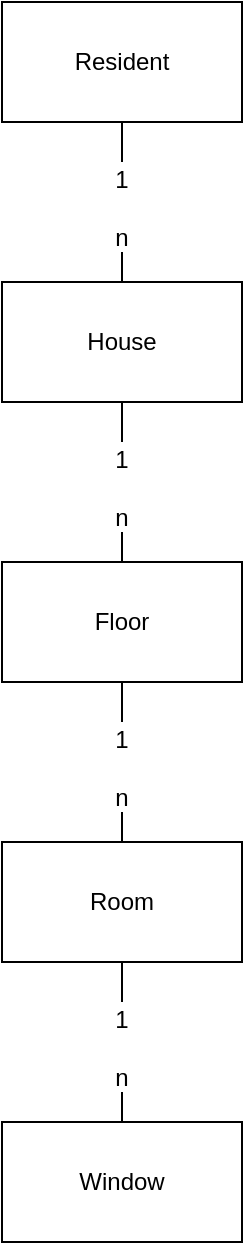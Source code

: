 <mxfile version="26.1.1">
  <diagram id="C5RBs43oDa-KdzZeNtuy" name="Page-1">
    <mxGraphModel dx="1518" dy="731" grid="1" gridSize="10" guides="1" tooltips="1" connect="1" arrows="1" fold="1" page="1" pageScale="1" pageWidth="827" pageHeight="1169" math="0" shadow="0">
      <root>
        <mxCell id="WIyWlLk6GJQsqaUBKTNV-0" />
        <mxCell id="WIyWlLk6GJQsqaUBKTNV-1" parent="WIyWlLk6GJQsqaUBKTNV-0" />
        <mxCell id="LwUNckqSy1s6xYeCsNJz-4" value="House" style="rounded=0;whiteSpace=wrap;html=1;" parent="WIyWlLk6GJQsqaUBKTNV-1" vertex="1">
          <mxGeometry x="354" y="415" width="120" height="60" as="geometry" />
        </mxCell>
        <mxCell id="LwUNckqSy1s6xYeCsNJz-5" value="Floor" style="rounded=0;whiteSpace=wrap;html=1;" parent="WIyWlLk6GJQsqaUBKTNV-1" vertex="1">
          <mxGeometry x="354" y="555" width="120" height="60" as="geometry" />
        </mxCell>
        <mxCell id="LwUNckqSy1s6xYeCsNJz-6" value="Room" style="rounded=0;whiteSpace=wrap;html=1;" parent="WIyWlLk6GJQsqaUBKTNV-1" vertex="1">
          <mxGeometry x="354" y="695" width="120" height="60" as="geometry" />
        </mxCell>
        <mxCell id="LwUNckqSy1s6xYeCsNJz-7" value="Resident" style="rounded=0;whiteSpace=wrap;html=1;" parent="WIyWlLk6GJQsqaUBKTNV-1" vertex="1">
          <mxGeometry x="354" y="275" width="120" height="60" as="geometry" />
        </mxCell>
        <mxCell id="LwUNckqSy1s6xYeCsNJz-8" value="" style="endArrow=none;html=1;rounded=0;entryX=0.5;entryY=1;entryDx=0;entryDy=0;exitX=0.5;exitY=0;exitDx=0;exitDy=0;" parent="WIyWlLk6GJQsqaUBKTNV-1" source="LwUNckqSy1s6xYeCsNJz-10" target="LwUNckqSy1s6xYeCsNJz-4" edge="1">
          <mxGeometry width="50" height="50" relative="1" as="geometry">
            <mxPoint x="274" y="585" as="sourcePoint" />
            <mxPoint x="324" y="535" as="targetPoint" />
          </mxGeometry>
        </mxCell>
        <mxCell id="LwUNckqSy1s6xYeCsNJz-9" value="" style="endArrow=none;html=1;rounded=0;entryX=0.5;entryY=1;entryDx=0;entryDy=0;exitX=0.5;exitY=0;exitDx=0;exitDy=0;" parent="WIyWlLk6GJQsqaUBKTNV-1" source="LwUNckqSy1s6xYeCsNJz-5" target="LwUNckqSy1s6xYeCsNJz-10" edge="1">
          <mxGeometry width="50" height="50" relative="1" as="geometry">
            <mxPoint x="414" y="555" as="sourcePoint" />
            <mxPoint x="414" y="475" as="targetPoint" />
          </mxGeometry>
        </mxCell>
        <mxCell id="LwUNckqSy1s6xYeCsNJz-10" value="1&lt;div&gt;&lt;br&gt;&lt;/div&gt;&lt;div&gt;n&lt;/div&gt;" style="text;html=1;align=center;verticalAlign=middle;whiteSpace=wrap;rounded=0;" parent="WIyWlLk6GJQsqaUBKTNV-1" vertex="1">
          <mxGeometry x="384" y="495" width="60" height="45" as="geometry" />
        </mxCell>
        <mxCell id="LwUNckqSy1s6xYeCsNJz-13" value="" style="endArrow=none;html=1;rounded=0;entryX=0.5;entryY=1;entryDx=0;entryDy=0;exitX=0.5;exitY=0;exitDx=0;exitDy=0;" parent="WIyWlLk6GJQsqaUBKTNV-1" source="LwUNckqSy1s6xYeCsNJz-15" target="LwUNckqSy1s6xYeCsNJz-5" edge="1">
          <mxGeometry width="50" height="50" relative="1" as="geometry">
            <mxPoint x="274" y="725" as="sourcePoint" />
            <mxPoint x="414" y="615" as="targetPoint" />
          </mxGeometry>
        </mxCell>
        <mxCell id="LwUNckqSy1s6xYeCsNJz-14" value="" style="endArrow=none;html=1;rounded=0;entryX=0.5;entryY=1;entryDx=0;entryDy=0;exitX=0.5;exitY=0;exitDx=0;exitDy=0;" parent="WIyWlLk6GJQsqaUBKTNV-1" source="LwUNckqSy1s6xYeCsNJz-6" target="LwUNckqSy1s6xYeCsNJz-15" edge="1">
          <mxGeometry width="50" height="50" relative="1" as="geometry">
            <mxPoint x="414" y="695" as="sourcePoint" />
            <mxPoint x="414" y="615" as="targetPoint" />
          </mxGeometry>
        </mxCell>
        <mxCell id="LwUNckqSy1s6xYeCsNJz-15" value="1&lt;div&gt;&lt;br&gt;&lt;/div&gt;&lt;div&gt;n&lt;/div&gt;" style="text;html=1;align=center;verticalAlign=middle;whiteSpace=wrap;rounded=0;" parent="WIyWlLk6GJQsqaUBKTNV-1" vertex="1">
          <mxGeometry x="384" y="635" width="60" height="45" as="geometry" />
        </mxCell>
        <mxCell id="LwUNckqSy1s6xYeCsNJz-17" value="" style="endArrow=none;html=1;rounded=0;entryX=0.5;entryY=0;entryDx=0;entryDy=0;exitX=0.5;exitY=1;exitDx=0;exitDy=0;" parent="WIyWlLk6GJQsqaUBKTNV-1" source="a-HbV8aHh69XMxvkLRT2-0" target="LwUNckqSy1s6xYeCsNJz-4" edge="1">
          <mxGeometry width="50" height="50" relative="1" as="geometry">
            <mxPoint x="444" y="375" as="sourcePoint" />
            <mxPoint x="434" y="335" as="targetPoint" />
          </mxGeometry>
        </mxCell>
        <mxCell id="LwUNckqSy1s6xYeCsNJz-22" value="Window" style="rounded=0;whiteSpace=wrap;html=1;" parent="WIyWlLk6GJQsqaUBKTNV-1" vertex="1">
          <mxGeometry x="354" y="835" width="120" height="60" as="geometry" />
        </mxCell>
        <mxCell id="LwUNckqSy1s6xYeCsNJz-23" value="" style="endArrow=none;html=1;rounded=0;exitX=0.5;exitY=0;exitDx=0;exitDy=0;entryX=0.5;entryY=1;entryDx=0;entryDy=0;" parent="WIyWlLk6GJQsqaUBKTNV-1" source="LwUNckqSy1s6xYeCsNJz-24" target="LwUNckqSy1s6xYeCsNJz-6" edge="1">
          <mxGeometry width="50" height="50" relative="1" as="geometry">
            <mxPoint x="364" y="805" as="sourcePoint" />
            <mxPoint x="414" y="755" as="targetPoint" />
          </mxGeometry>
        </mxCell>
        <mxCell id="LwUNckqSy1s6xYeCsNJz-25" value="" style="endArrow=none;html=1;rounded=0;exitX=0.5;exitY=0;exitDx=0;exitDy=0;entryX=0.5;entryY=1;entryDx=0;entryDy=0;" parent="WIyWlLk6GJQsqaUBKTNV-1" source="LwUNckqSy1s6xYeCsNJz-22" target="LwUNckqSy1s6xYeCsNJz-24" edge="1">
          <mxGeometry width="50" height="50" relative="1" as="geometry">
            <mxPoint x="414" y="835" as="sourcePoint" />
            <mxPoint x="414" y="755" as="targetPoint" />
          </mxGeometry>
        </mxCell>
        <mxCell id="LwUNckqSy1s6xYeCsNJz-24" value="1&lt;div&gt;&lt;br&gt;&lt;/div&gt;&lt;div&gt;n&lt;/div&gt;" style="text;html=1;align=center;verticalAlign=middle;whiteSpace=wrap;rounded=0;" parent="WIyWlLk6GJQsqaUBKTNV-1" vertex="1">
          <mxGeometry x="384" y="775" width="60" height="45" as="geometry" />
        </mxCell>
        <mxCell id="a-HbV8aHh69XMxvkLRT2-1" value="" style="endArrow=none;html=1;rounded=0;entryX=0.5;entryY=0;entryDx=0;entryDy=0;exitX=0.5;exitY=1;exitDx=0;exitDy=0;" edge="1" parent="WIyWlLk6GJQsqaUBKTNV-1" source="LwUNckqSy1s6xYeCsNJz-7" target="a-HbV8aHh69XMxvkLRT2-0">
          <mxGeometry width="50" height="50" relative="1" as="geometry">
            <mxPoint x="414" y="335" as="sourcePoint" />
            <mxPoint x="414" y="415" as="targetPoint" />
          </mxGeometry>
        </mxCell>
        <mxCell id="a-HbV8aHh69XMxvkLRT2-0" value="1&lt;div&gt;&lt;br&gt;&lt;/div&gt;&lt;div&gt;n&lt;/div&gt;" style="text;html=1;align=center;verticalAlign=middle;whiteSpace=wrap;rounded=0;" vertex="1" parent="WIyWlLk6GJQsqaUBKTNV-1">
          <mxGeometry x="384" y="355" width="60" height="45" as="geometry" />
        </mxCell>
      </root>
    </mxGraphModel>
  </diagram>
</mxfile>

